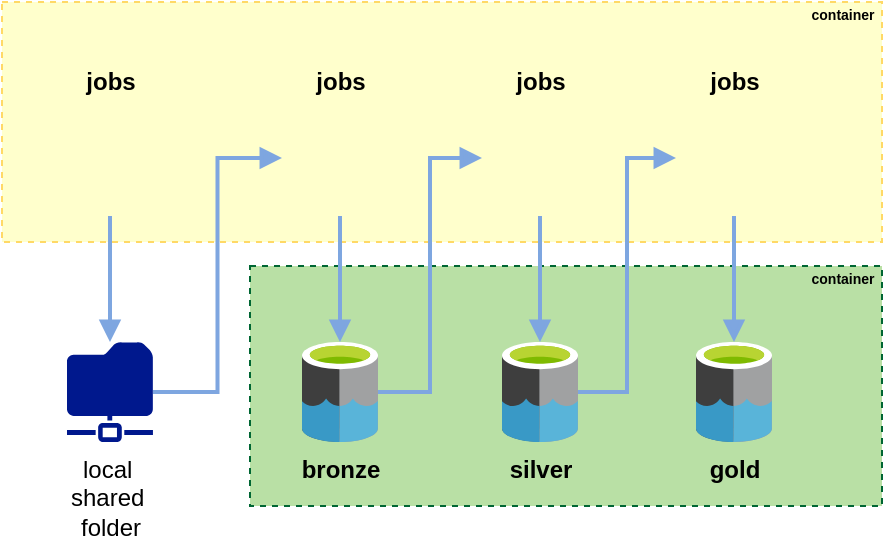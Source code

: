 <mxfile version="24.0.7" type="github">
  <diagram name="Page-1" id="Cxa-_nVKwIb2RSywwMhr">
    <mxGraphModel dx="941" dy="523" grid="1" gridSize="10" guides="1" tooltips="1" connect="1" arrows="1" fold="1" page="1" pageScale="1" pageWidth="850" pageHeight="1100" math="0" shadow="0">
      <root>
        <mxCell id="0" />
        <mxCell id="1" parent="0" />
        <mxCell id="QbjZF6PPqvLkpJn2x4_9-37" value="" style="rounded=0;whiteSpace=wrap;html=1;fontFamily=Helvetica;fontSize=11;fontColor=default;labelBackgroundColor=default;fillColor=#FFFFCC;strokeColor=#FFD966;dashed=1;" vertex="1" parent="1">
          <mxGeometry x="270" y="50" width="440" height="120" as="geometry" />
        </mxCell>
        <mxCell id="QbjZF6PPqvLkpJn2x4_9-34" value="" style="rounded=0;whiteSpace=wrap;html=1;fontFamily=Helvetica;fontSize=11;fontColor=default;labelBackgroundColor=default;fillColor=#B9E0A5;strokeColor=#006633;dashed=1;" vertex="1" parent="1">
          <mxGeometry x="394" y="182" width="316" height="120" as="geometry" />
        </mxCell>
        <mxCell id="QbjZF6PPqvLkpJn2x4_9-30" style="edgeStyle=orthogonalEdgeStyle;rounded=0;orthogonalLoop=1;jettySize=auto;html=1;entryX=0;entryY=0.5;entryDx=0;entryDy=0;strokeColor=#7EA6E0;strokeWidth=2;align=center;verticalAlign=middle;fontFamily=Helvetica;fontSize=11;fontColor=default;labelBackgroundColor=default;endArrow=block;endFill=1;fillColor=#dae8fc;" edge="1" parent="1" source="QbjZF6PPqvLkpJn2x4_9-17" target="QbjZF6PPqvLkpJn2x4_9-21">
          <mxGeometry relative="1" as="geometry" />
        </mxCell>
        <mxCell id="QbjZF6PPqvLkpJn2x4_9-17" value="bronze" style="image;sketch=0;aspect=fixed;html=1;points=[];align=center;fontSize=12;image=img/lib/mscae/Data_Lake.svg;labelBackgroundColor=none;textShadow=0;fontStyle=1" vertex="1" parent="1">
          <mxGeometry x="420" y="220" width="38" height="50" as="geometry" />
        </mxCell>
        <mxCell id="QbjZF6PPqvLkpJn2x4_9-32" style="edgeStyle=orthogonalEdgeStyle;rounded=0;orthogonalLoop=1;jettySize=auto;html=1;entryX=0;entryY=0.5;entryDx=0;entryDy=0;strokeColor=#7EA6E0;strokeWidth=2;align=center;verticalAlign=middle;fontFamily=Helvetica;fontSize=11;fontColor=default;labelBackgroundColor=default;endArrow=block;endFill=1;fillColor=#dae8fc;" edge="1" parent="1" source="QbjZF6PPqvLkpJn2x4_9-18" target="QbjZF6PPqvLkpJn2x4_9-22">
          <mxGeometry relative="1" as="geometry" />
        </mxCell>
        <mxCell id="QbjZF6PPqvLkpJn2x4_9-18" value="silver" style="image;sketch=0;aspect=fixed;html=1;points=[];align=center;fontSize=12;image=img/lib/mscae/Data_Lake.svg;labelBackgroundColor=none;fontStyle=1" vertex="1" parent="1">
          <mxGeometry x="520" y="220" width="38" height="50" as="geometry" />
        </mxCell>
        <mxCell id="QbjZF6PPqvLkpJn2x4_9-19" value="gold" style="image;sketch=0;aspect=fixed;html=1;points=[];align=center;fontSize=12;image=img/lib/mscae/Data_Lake.svg;labelBackgroundColor=none;fontStyle=1" vertex="1" parent="1">
          <mxGeometry x="617" y="220" width="38" height="50" as="geometry" />
        </mxCell>
        <mxCell id="QbjZF6PPqvLkpJn2x4_9-29" style="edgeStyle=orthogonalEdgeStyle;rounded=0;orthogonalLoop=1;jettySize=auto;html=1;strokeColor=#7EA6E0;strokeWidth=2;align=center;verticalAlign=middle;fontFamily=Helvetica;fontSize=11;fontColor=default;labelBackgroundColor=default;endArrow=block;endFill=1;fillColor=#dae8fc;" edge="1" parent="1" source="QbjZF6PPqvLkpJn2x4_9-20" target="QbjZF6PPqvLkpJn2x4_9-17">
          <mxGeometry relative="1" as="geometry" />
        </mxCell>
        <mxCell id="QbjZF6PPqvLkpJn2x4_9-20" value="jobs" style="shape=image;html=1;verticalAlign=bottom;verticalLabelPosition=top;labelBackgroundColor=none;imageAspect=0;aspect=fixed;image=https://cdn0.iconfinder.com/data/icons/long-shadow-web-icons/512/python-128.png;labelPosition=center;align=center;fontStyle=1" vertex="1" parent="1">
          <mxGeometry x="410" y="99" width="58" height="58" as="geometry" />
        </mxCell>
        <mxCell id="QbjZF6PPqvLkpJn2x4_9-31" style="edgeStyle=orthogonalEdgeStyle;rounded=0;orthogonalLoop=1;jettySize=auto;html=1;strokeColor=#7EA6E0;strokeWidth=2;align=center;verticalAlign=middle;fontFamily=Helvetica;fontSize=11;fontColor=default;labelBackgroundColor=default;endArrow=block;endFill=1;fillColor=#dae8fc;" edge="1" parent="1" source="QbjZF6PPqvLkpJn2x4_9-21" target="QbjZF6PPqvLkpJn2x4_9-18">
          <mxGeometry relative="1" as="geometry" />
        </mxCell>
        <mxCell id="QbjZF6PPqvLkpJn2x4_9-21" value="jobs" style="shape=image;html=1;verticalAlign=bottom;verticalLabelPosition=top;labelBackgroundColor=none;imageAspect=0;aspect=fixed;image=https://cdn0.iconfinder.com/data/icons/long-shadow-web-icons/512/python-128.png;labelPosition=center;align=center;fontStyle=1" vertex="1" parent="1">
          <mxGeometry x="510" y="99" width="58" height="58" as="geometry" />
        </mxCell>
        <mxCell id="QbjZF6PPqvLkpJn2x4_9-33" style="edgeStyle=orthogonalEdgeStyle;rounded=0;orthogonalLoop=1;jettySize=auto;html=1;strokeColor=#7EA6E0;strokeWidth=2;align=center;verticalAlign=middle;fontFamily=Helvetica;fontSize=11;fontColor=default;labelBackgroundColor=default;endArrow=block;endFill=1;fillColor=#dae8fc;" edge="1" parent="1" source="QbjZF6PPqvLkpJn2x4_9-22" target="QbjZF6PPqvLkpJn2x4_9-19">
          <mxGeometry relative="1" as="geometry" />
        </mxCell>
        <mxCell id="QbjZF6PPqvLkpJn2x4_9-22" value="jobs" style="shape=image;html=1;verticalAlign=bottom;verticalLabelPosition=top;labelBackgroundColor=none;imageAspect=0;aspect=fixed;image=https://cdn0.iconfinder.com/data/icons/long-shadow-web-icons/512/python-128.png;labelPosition=center;align=center;fontStyle=1" vertex="1" parent="1">
          <mxGeometry x="607" y="99" width="58" height="58" as="geometry" />
        </mxCell>
        <mxCell id="QbjZF6PPqvLkpJn2x4_9-25" style="edgeStyle=orthogonalEdgeStyle;rounded=0;orthogonalLoop=1;jettySize=auto;html=1;endArrow=block;endFill=1;strokeWidth=2;fillColor=#dae8fc;strokeColor=#7EA6E0;" edge="1" parent="1" source="QbjZF6PPqvLkpJn2x4_9-23" target="QbjZF6PPqvLkpJn2x4_9-24">
          <mxGeometry relative="1" as="geometry" />
        </mxCell>
        <mxCell id="QbjZF6PPqvLkpJn2x4_9-23" value="jobs" style="shape=image;html=1;verticalAlign=bottom;verticalLabelPosition=top;labelBackgroundColor=none;imageAspect=0;aspect=fixed;image=https://cdn0.iconfinder.com/data/icons/long-shadow-web-icons/512/python-128.png;labelPosition=center;align=center;fontStyle=1" vertex="1" parent="1">
          <mxGeometry x="295" y="99" width="58" height="58" as="geometry" />
        </mxCell>
        <mxCell id="QbjZF6PPqvLkpJn2x4_9-35" style="edgeStyle=orthogonalEdgeStyle;rounded=0;orthogonalLoop=1;jettySize=auto;html=1;entryX=0;entryY=0.5;entryDx=0;entryDy=0;strokeColor=#7EA6E0;strokeWidth=2;align=center;verticalAlign=middle;fontFamily=Helvetica;fontSize=11;fontColor=default;labelBackgroundColor=default;endArrow=block;endFill=1;fillColor=#dae8fc;" edge="1" parent="1" source="QbjZF6PPqvLkpJn2x4_9-24" target="QbjZF6PPqvLkpJn2x4_9-20">
          <mxGeometry relative="1" as="geometry" />
        </mxCell>
        <mxCell id="QbjZF6PPqvLkpJn2x4_9-24" value="local&amp;nbsp;&lt;div&gt;shared&amp;nbsp;&lt;/div&gt;&lt;div&gt;folder&lt;/div&gt;" style="sketch=0;aspect=fixed;pointerEvents=1;shadow=0;dashed=0;html=1;strokeColor=none;labelPosition=center;verticalLabelPosition=bottom;verticalAlign=top;align=center;fillColor=#00188D;shape=mxgraph.mscae.enterprise.shared_folder" vertex="1" parent="1">
          <mxGeometry x="302.5" y="220" width="43" height="50" as="geometry" />
        </mxCell>
        <mxCell id="QbjZF6PPqvLkpJn2x4_9-41" value="container" style="shape=image;html=1;verticalAlign=bottom;verticalLabelPosition=top;labelBackgroundColor=none;imageAspect=0;aspect=fixed;image=https://cdn1.iconfinder.com/data/icons/unicons-line-vol-3/24/docker-128.png;fontFamily=Helvetica;fontSize=7;fontColor=default;labelPosition=center;align=center;fontStyle=1" vertex="1" parent="1">
          <mxGeometry x="675" y="63" width="30" height="30" as="geometry" />
        </mxCell>
        <mxCell id="QbjZF6PPqvLkpJn2x4_9-42" value="container" style="shape=image;html=1;verticalAlign=bottom;verticalLabelPosition=top;labelBackgroundColor=none;imageAspect=0;aspect=fixed;image=https://cdn1.iconfinder.com/data/icons/unicons-line-vol-3/24/docker-128.png;fontFamily=Helvetica;fontSize=7;fontColor=default;labelPosition=center;align=center;fontStyle=1" vertex="1" parent="1">
          <mxGeometry x="675" y="195" width="30" height="30" as="geometry" />
        </mxCell>
      </root>
    </mxGraphModel>
  </diagram>
</mxfile>
